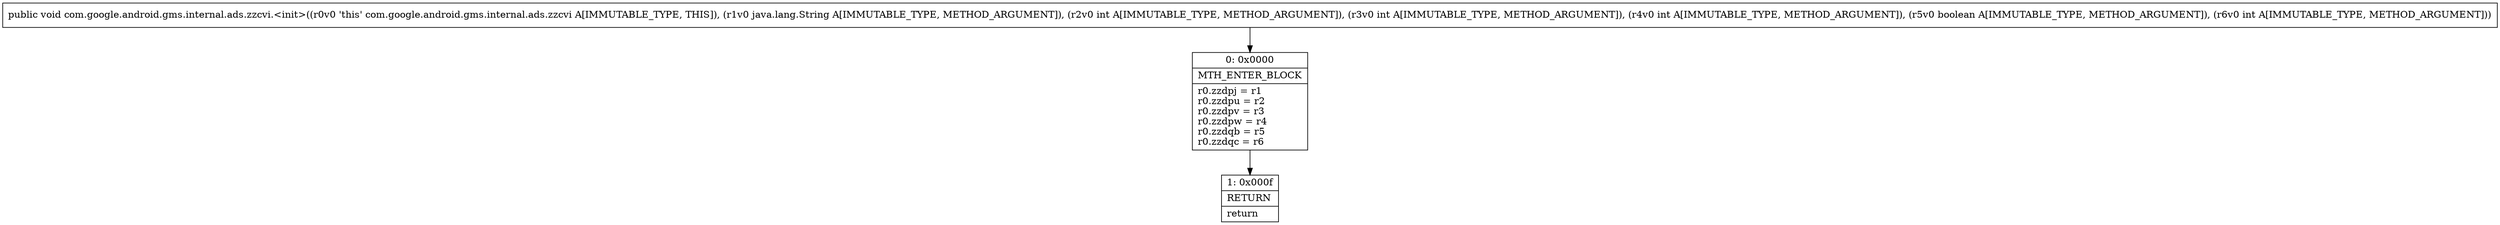 digraph "CFG forcom.google.android.gms.internal.ads.zzcvi.\<init\>(Ljava\/lang\/String;IIIZI)V" {
Node_0 [shape=record,label="{0\:\ 0x0000|MTH_ENTER_BLOCK\l|r0.zzdpj = r1\lr0.zzdpu = r2\lr0.zzdpv = r3\lr0.zzdpw = r4\lr0.zzdqb = r5\lr0.zzdqc = r6\l}"];
Node_1 [shape=record,label="{1\:\ 0x000f|RETURN\l|return\l}"];
MethodNode[shape=record,label="{public void com.google.android.gms.internal.ads.zzcvi.\<init\>((r0v0 'this' com.google.android.gms.internal.ads.zzcvi A[IMMUTABLE_TYPE, THIS]), (r1v0 java.lang.String A[IMMUTABLE_TYPE, METHOD_ARGUMENT]), (r2v0 int A[IMMUTABLE_TYPE, METHOD_ARGUMENT]), (r3v0 int A[IMMUTABLE_TYPE, METHOD_ARGUMENT]), (r4v0 int A[IMMUTABLE_TYPE, METHOD_ARGUMENT]), (r5v0 boolean A[IMMUTABLE_TYPE, METHOD_ARGUMENT]), (r6v0 int A[IMMUTABLE_TYPE, METHOD_ARGUMENT])) }"];
MethodNode -> Node_0;
Node_0 -> Node_1;
}


